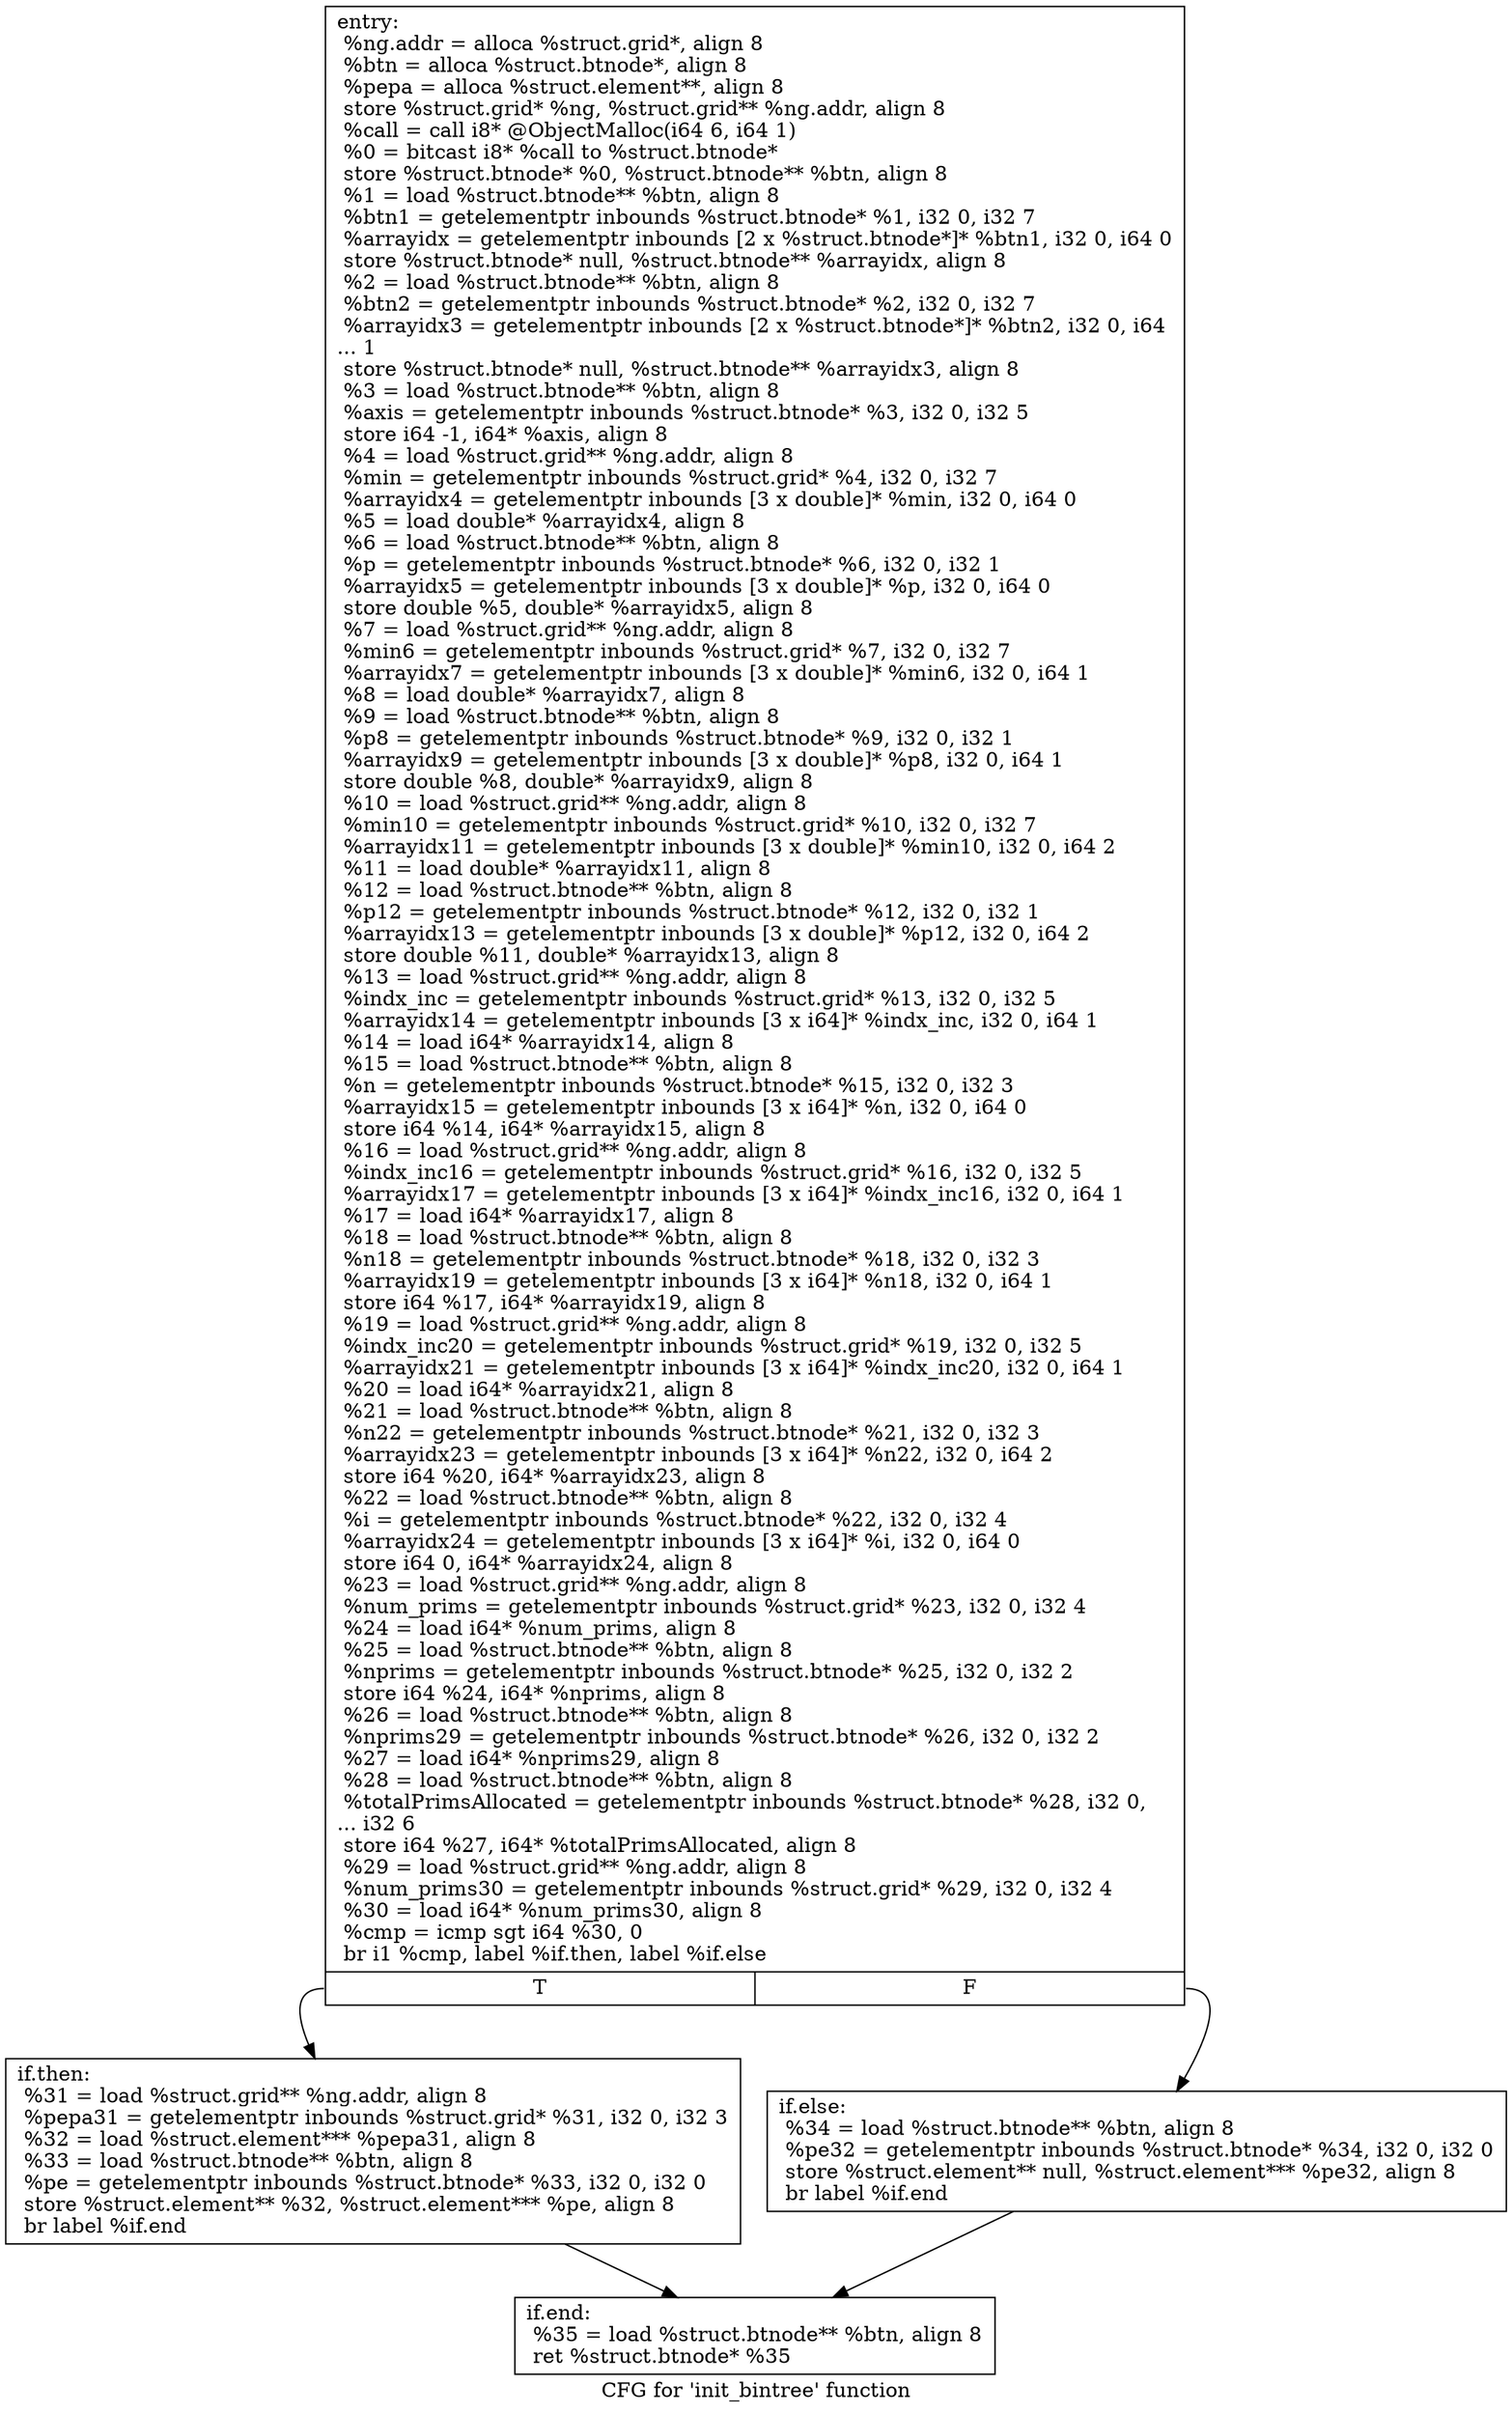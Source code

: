 digraph "CFG for 'init_bintree' function" {
	label="CFG for 'init_bintree' function";

	Node0x5ed03d0 [shape=record,label="{entry:\l  %ng.addr = alloca %struct.grid*, align 8\l  %btn = alloca %struct.btnode*, align 8\l  %pepa = alloca %struct.element**, align 8\l  store %struct.grid* %ng, %struct.grid** %ng.addr, align 8\l  %call = call i8* @ObjectMalloc(i64 6, i64 1)\l  %0 = bitcast i8* %call to %struct.btnode*\l  store %struct.btnode* %0, %struct.btnode** %btn, align 8\l  %1 = load %struct.btnode** %btn, align 8\l  %btn1 = getelementptr inbounds %struct.btnode* %1, i32 0, i32 7\l  %arrayidx = getelementptr inbounds [2 x %struct.btnode*]* %btn1, i32 0, i64 0\l  store %struct.btnode* null, %struct.btnode** %arrayidx, align 8\l  %2 = load %struct.btnode** %btn, align 8\l  %btn2 = getelementptr inbounds %struct.btnode* %2, i32 0, i32 7\l  %arrayidx3 = getelementptr inbounds [2 x %struct.btnode*]* %btn2, i32 0, i64\l... 1\l  store %struct.btnode* null, %struct.btnode** %arrayidx3, align 8\l  %3 = load %struct.btnode** %btn, align 8\l  %axis = getelementptr inbounds %struct.btnode* %3, i32 0, i32 5\l  store i64 -1, i64* %axis, align 8\l  %4 = load %struct.grid** %ng.addr, align 8\l  %min = getelementptr inbounds %struct.grid* %4, i32 0, i32 7\l  %arrayidx4 = getelementptr inbounds [3 x double]* %min, i32 0, i64 0\l  %5 = load double* %arrayidx4, align 8\l  %6 = load %struct.btnode** %btn, align 8\l  %p = getelementptr inbounds %struct.btnode* %6, i32 0, i32 1\l  %arrayidx5 = getelementptr inbounds [3 x double]* %p, i32 0, i64 0\l  store double %5, double* %arrayidx5, align 8\l  %7 = load %struct.grid** %ng.addr, align 8\l  %min6 = getelementptr inbounds %struct.grid* %7, i32 0, i32 7\l  %arrayidx7 = getelementptr inbounds [3 x double]* %min6, i32 0, i64 1\l  %8 = load double* %arrayidx7, align 8\l  %9 = load %struct.btnode** %btn, align 8\l  %p8 = getelementptr inbounds %struct.btnode* %9, i32 0, i32 1\l  %arrayidx9 = getelementptr inbounds [3 x double]* %p8, i32 0, i64 1\l  store double %8, double* %arrayidx9, align 8\l  %10 = load %struct.grid** %ng.addr, align 8\l  %min10 = getelementptr inbounds %struct.grid* %10, i32 0, i32 7\l  %arrayidx11 = getelementptr inbounds [3 x double]* %min10, i32 0, i64 2\l  %11 = load double* %arrayidx11, align 8\l  %12 = load %struct.btnode** %btn, align 8\l  %p12 = getelementptr inbounds %struct.btnode* %12, i32 0, i32 1\l  %arrayidx13 = getelementptr inbounds [3 x double]* %p12, i32 0, i64 2\l  store double %11, double* %arrayidx13, align 8\l  %13 = load %struct.grid** %ng.addr, align 8\l  %indx_inc = getelementptr inbounds %struct.grid* %13, i32 0, i32 5\l  %arrayidx14 = getelementptr inbounds [3 x i64]* %indx_inc, i32 0, i64 1\l  %14 = load i64* %arrayidx14, align 8\l  %15 = load %struct.btnode** %btn, align 8\l  %n = getelementptr inbounds %struct.btnode* %15, i32 0, i32 3\l  %arrayidx15 = getelementptr inbounds [3 x i64]* %n, i32 0, i64 0\l  store i64 %14, i64* %arrayidx15, align 8\l  %16 = load %struct.grid** %ng.addr, align 8\l  %indx_inc16 = getelementptr inbounds %struct.grid* %16, i32 0, i32 5\l  %arrayidx17 = getelementptr inbounds [3 x i64]* %indx_inc16, i32 0, i64 1\l  %17 = load i64* %arrayidx17, align 8\l  %18 = load %struct.btnode** %btn, align 8\l  %n18 = getelementptr inbounds %struct.btnode* %18, i32 0, i32 3\l  %arrayidx19 = getelementptr inbounds [3 x i64]* %n18, i32 0, i64 1\l  store i64 %17, i64* %arrayidx19, align 8\l  %19 = load %struct.grid** %ng.addr, align 8\l  %indx_inc20 = getelementptr inbounds %struct.grid* %19, i32 0, i32 5\l  %arrayidx21 = getelementptr inbounds [3 x i64]* %indx_inc20, i32 0, i64 1\l  %20 = load i64* %arrayidx21, align 8\l  %21 = load %struct.btnode** %btn, align 8\l  %n22 = getelementptr inbounds %struct.btnode* %21, i32 0, i32 3\l  %arrayidx23 = getelementptr inbounds [3 x i64]* %n22, i32 0, i64 2\l  store i64 %20, i64* %arrayidx23, align 8\l  %22 = load %struct.btnode** %btn, align 8\l  %i = getelementptr inbounds %struct.btnode* %22, i32 0, i32 4\l  %arrayidx24 = getelementptr inbounds [3 x i64]* %i, i32 0, i64 0\l  store i64 0, i64* %arrayidx24, align 8\l  %23 = load %struct.grid** %ng.addr, align 8\l  %num_prims = getelementptr inbounds %struct.grid* %23, i32 0, i32 4\l  %24 = load i64* %num_prims, align 8\l  %25 = load %struct.btnode** %btn, align 8\l  %nprims = getelementptr inbounds %struct.btnode* %25, i32 0, i32 2\l  store i64 %24, i64* %nprims, align 8\l  %26 = load %struct.btnode** %btn, align 8\l  %nprims29 = getelementptr inbounds %struct.btnode* %26, i32 0, i32 2\l  %27 = load i64* %nprims29, align 8\l  %28 = load %struct.btnode** %btn, align 8\l  %totalPrimsAllocated = getelementptr inbounds %struct.btnode* %28, i32 0,\l... i32 6\l  store i64 %27, i64* %totalPrimsAllocated, align 8\l  %29 = load %struct.grid** %ng.addr, align 8\l  %num_prims30 = getelementptr inbounds %struct.grid* %29, i32 0, i32 4\l  %30 = load i64* %num_prims30, align 8\l  %cmp = icmp sgt i64 %30, 0\l  br i1 %cmp, label %if.then, label %if.else\l|{<s0>T|<s1>F}}"];
	Node0x5ed03d0:s0 -> Node0x5ed0420;
	Node0x5ed03d0:s1 -> Node0x5ed84d0;
	Node0x5ed0420 [shape=record,label="{if.then:                                          \l  %31 = load %struct.grid** %ng.addr, align 8\l  %pepa31 = getelementptr inbounds %struct.grid* %31, i32 0, i32 3\l  %32 = load %struct.element*** %pepa31, align 8\l  %33 = load %struct.btnode** %btn, align 8\l  %pe = getelementptr inbounds %struct.btnode* %33, i32 0, i32 0\l  store %struct.element** %32, %struct.element*** %pe, align 8\l  br label %if.end\l}"];
	Node0x5ed0420 -> Node0x5ed8520;
	Node0x5ed84d0 [shape=record,label="{if.else:                                          \l  %34 = load %struct.btnode** %btn, align 8\l  %pe32 = getelementptr inbounds %struct.btnode* %34, i32 0, i32 0\l  store %struct.element** null, %struct.element*** %pe32, align 8\l  br label %if.end\l}"];
	Node0x5ed84d0 -> Node0x5ed8520;
	Node0x5ed8520 [shape=record,label="{if.end:                                           \l  %35 = load %struct.btnode** %btn, align 8\l  ret %struct.btnode* %35\l}"];
}
